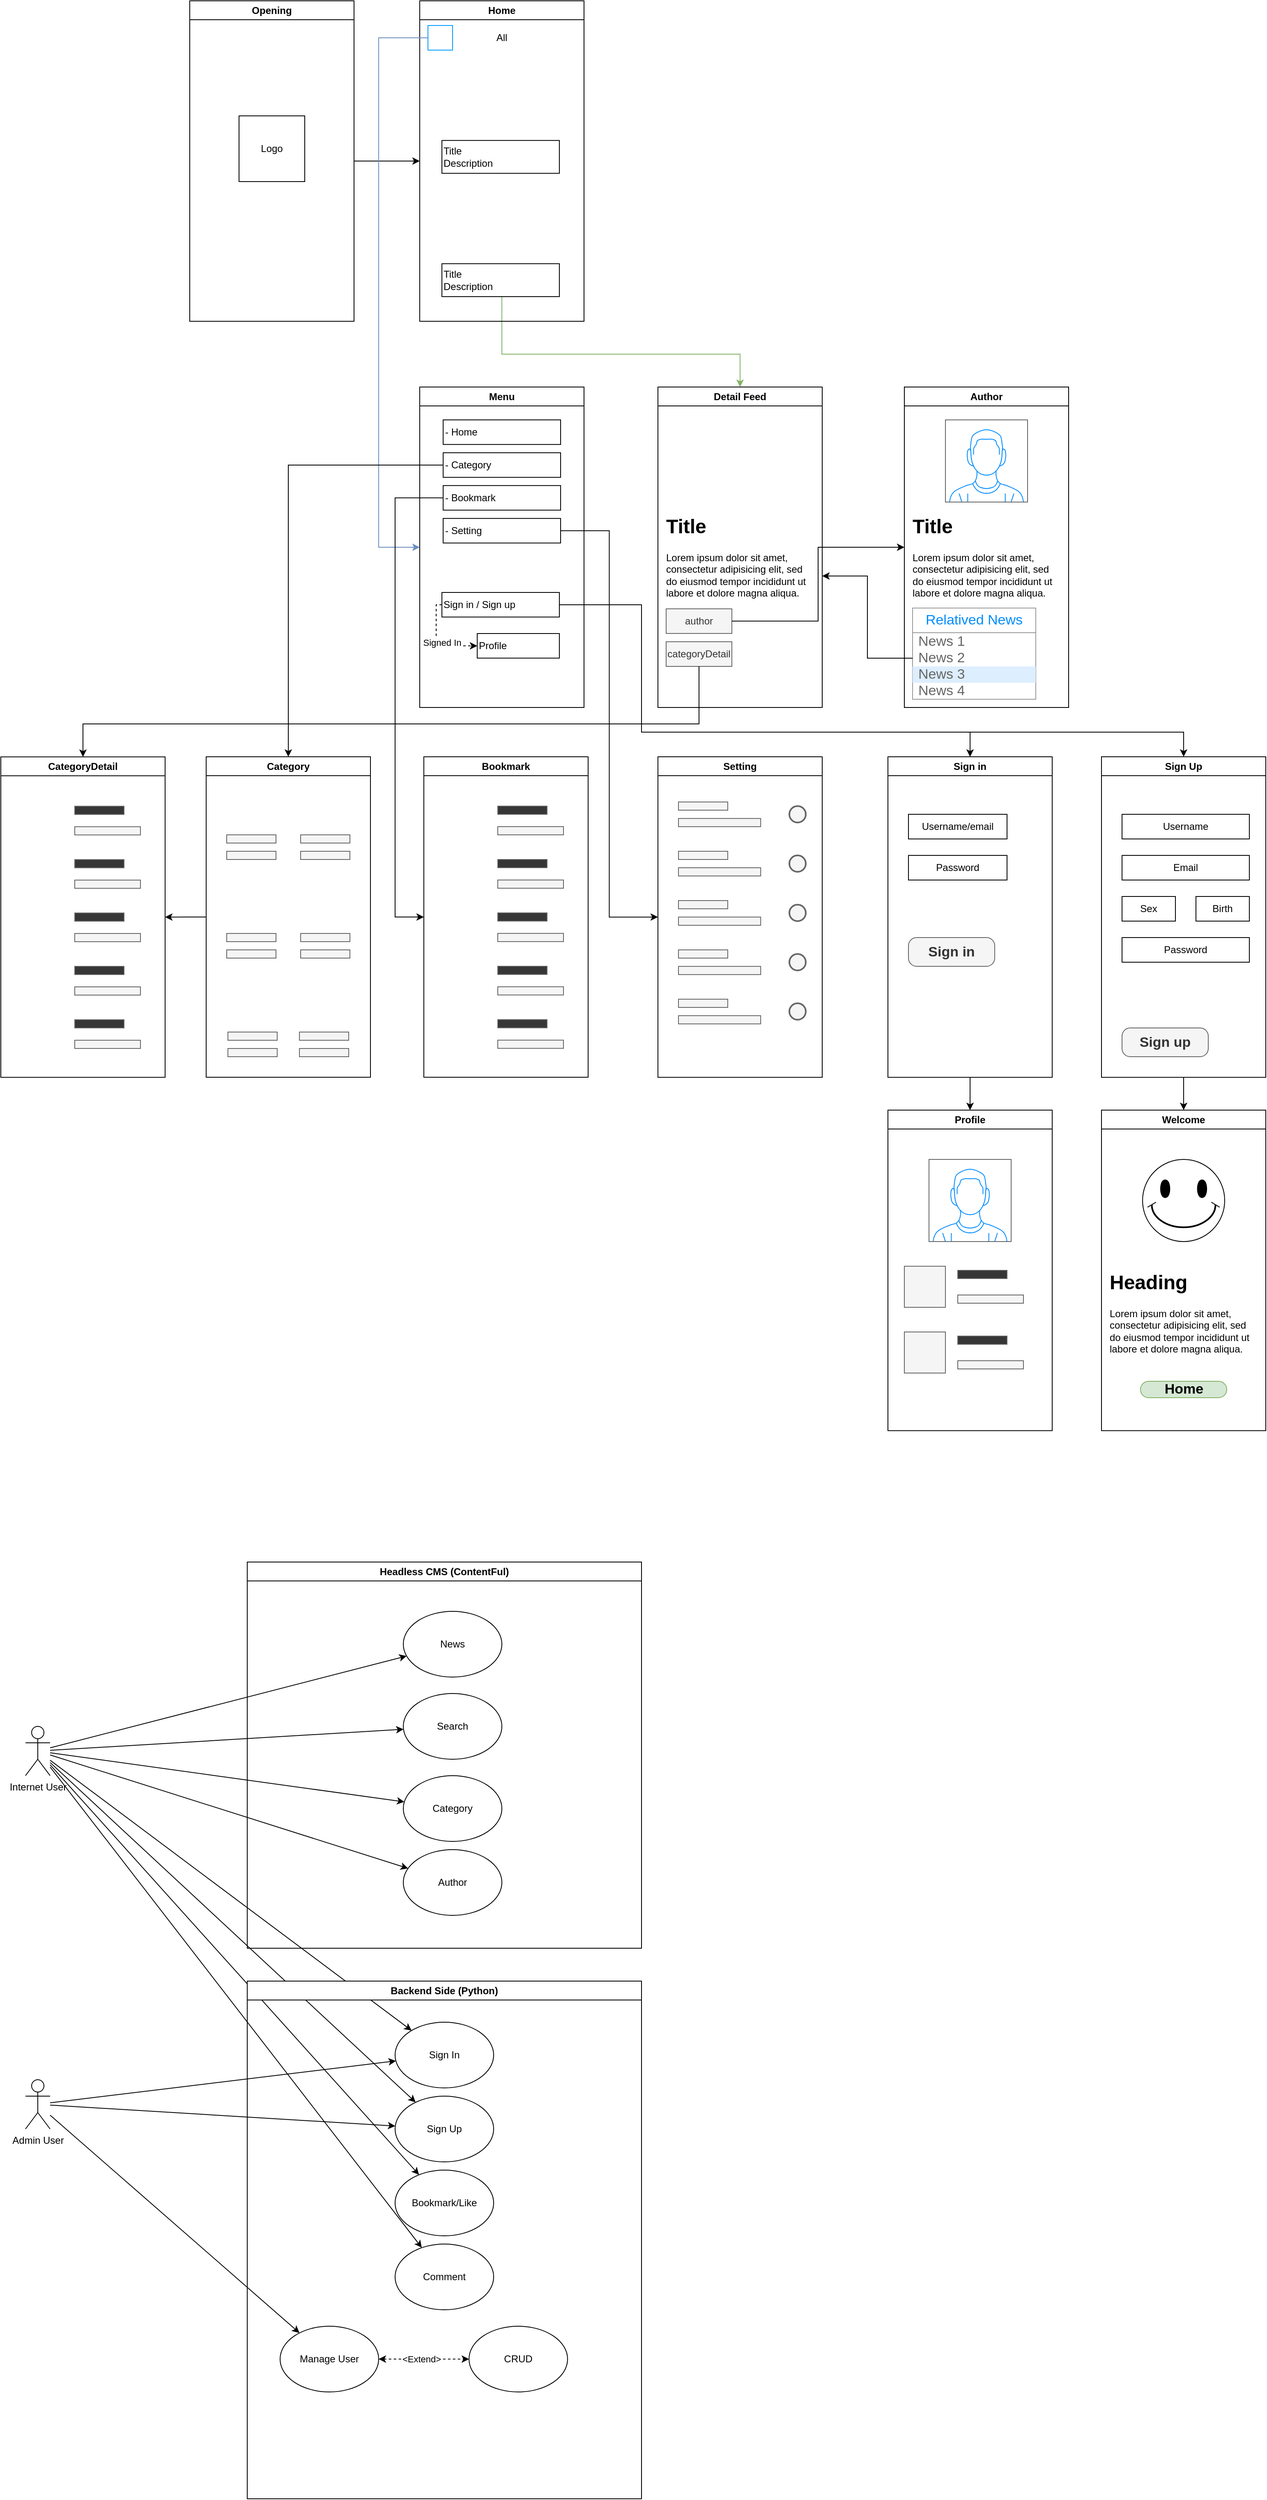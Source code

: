 <mxfile version="22.1.11" type="github">
  <diagram name="Page-1" id="6y7hUANHbX3cIMK4A7YL">
    <mxGraphModel dx="2591" dy="1068" grid="1" gridSize="10" guides="1" tooltips="1" connect="1" arrows="1" fold="1" page="1" pageScale="1" pageWidth="850" pageHeight="1100" math="0" shadow="0">
      <root>
        <mxCell id="0" />
        <mxCell id="1" parent="0" />
        <mxCell id="IQJ7qbvI2amx5msxJl1S-8" style="edgeStyle=orthogonalEdgeStyle;rounded=0;orthogonalLoop=1;jettySize=auto;html=1;entryX=0;entryY=0.5;entryDx=0;entryDy=0;" parent="1" source="IQJ7qbvI2amx5msxJl1S-1" target="IQJ7qbvI2amx5msxJl1S-3" edge="1">
          <mxGeometry relative="1" as="geometry" />
        </mxCell>
        <mxCell id="IQJ7qbvI2amx5msxJl1S-1" value="Opening" style="swimlane;whiteSpace=wrap;html=1;" parent="1" vertex="1">
          <mxGeometry x="40" y="150" width="200" height="390" as="geometry" />
        </mxCell>
        <mxCell id="IQJ7qbvI2amx5msxJl1S-2" value="Logo" style="whiteSpace=wrap;html=1;aspect=fixed;" parent="IQJ7qbvI2amx5msxJl1S-1" vertex="1">
          <mxGeometry x="60" y="140" width="80" height="80" as="geometry" />
        </mxCell>
        <mxCell id="IQJ7qbvI2amx5msxJl1S-24" style="edgeStyle=orthogonalEdgeStyle;rounded=0;orthogonalLoop=1;jettySize=auto;html=1;entryX=0.5;entryY=0;entryDx=0;entryDy=0;exitX=0.5;exitY=1;exitDx=0;exitDy=0;fillColor=#d5e8d4;strokeColor=#82b366;" parent="1" source="IQJ7qbvI2amx5msxJl1S-7" target="IQJ7qbvI2amx5msxJl1S-14" edge="1">
          <mxGeometry relative="1" as="geometry">
            <Array as="points">
              <mxPoint x="420" y="510" />
              <mxPoint x="420" y="580" />
              <mxPoint x="710" y="580" />
            </Array>
          </mxGeometry>
        </mxCell>
        <mxCell id="IQJ7qbvI2amx5msxJl1S-3" value="Home" style="swimlane;whiteSpace=wrap;html=1;" parent="1" vertex="1">
          <mxGeometry x="320" y="150" width="200" height="390" as="geometry" />
        </mxCell>
        <mxCell id="IQJ7qbvI2amx5msxJl1S-4" value="" style="shape=image;verticalLabelPosition=bottom;labelBackgroundColor=default;verticalAlign=top;aspect=fixed;imageAspect=0;image=https://t3.ftcdn.net/jpg/02/48/42/64/360_F_248426448_NVKLywWqArG2ADUxDq6QprtIzsF82dMF.jpg;" parent="IQJ7qbvI2amx5msxJl1S-3" vertex="1">
          <mxGeometry x="27" y="70.0" width="146" height="99.92" as="geometry" />
        </mxCell>
        <mxCell id="IQJ7qbvI2amx5msxJl1S-5" value="Title&lt;br&gt;Description" style="rounded=0;whiteSpace=wrap;html=1;align=left;" parent="IQJ7qbvI2amx5msxJl1S-3" vertex="1">
          <mxGeometry x="27" y="169.92" width="143" height="40" as="geometry" />
        </mxCell>
        <mxCell id="IQJ7qbvI2amx5msxJl1S-6" value="" style="shape=image;verticalLabelPosition=bottom;labelBackgroundColor=default;verticalAlign=top;aspect=fixed;imageAspect=0;image=https://t3.ftcdn.net/jpg/02/48/42/64/360_F_248426448_NVKLywWqArG2ADUxDq6QprtIzsF82dMF.jpg;fillColor=#d5e8d4;strokeColor=#82b366;" parent="IQJ7qbvI2amx5msxJl1S-3" vertex="1">
          <mxGeometry x="27" y="220" width="146" height="99.92" as="geometry" />
        </mxCell>
        <mxCell id="IQJ7qbvI2amx5msxJl1S-7" value="Title&lt;br style=&quot;border-color: var(--border-color);&quot;&gt;&lt;span style=&quot;&quot;&gt;Description&lt;/span&gt;" style="rounded=0;whiteSpace=wrap;html=1;align=left;" parent="IQJ7qbvI2amx5msxJl1S-3" vertex="1">
          <mxGeometry x="27" y="319.92" width="143" height="40.08" as="geometry" />
        </mxCell>
        <mxCell id="IQJ7qbvI2amx5msxJl1S-25" value="" style="shape=image;verticalLabelPosition=bottom;labelBackgroundColor=default;verticalAlign=top;aspect=fixed;imageAspect=0;image=https://static.vecteezy.com/system/resources/previews/021/190/402/non_2x/hamburger-menu-filled-icon-in-transparent-background-basic-app-and-web-ui-bold-line-icon-eps10-free-vector.jpg;imageBorder=#009dff;" parent="IQJ7qbvI2amx5msxJl1S-3" vertex="1">
          <mxGeometry x="10" y="30" width="30" height="30" as="geometry" />
        </mxCell>
        <mxCell id="IQJ7qbvI2amx5msxJl1S-201" value="All" style="text;html=1;strokeColor=none;fillColor=none;align=center;verticalAlign=middle;whiteSpace=wrap;rounded=0;" parent="IQJ7qbvI2amx5msxJl1S-3" vertex="1">
          <mxGeometry x="45" y="30" width="110" height="30" as="geometry" />
        </mxCell>
        <mxCell id="IQJ7qbvI2amx5msxJl1S-9" value="Menu" style="swimlane;whiteSpace=wrap;html=1;" parent="1" vertex="1">
          <mxGeometry x="320" y="620" width="200" height="390" as="geometry" />
        </mxCell>
        <mxCell id="IQJ7qbvI2amx5msxJl1S-13" value="- Category" style="rounded=0;whiteSpace=wrap;html=1;align=left;" parent="IQJ7qbvI2amx5msxJl1S-9" vertex="1">
          <mxGeometry x="28.5" y="80" width="143" height="29.92" as="geometry" />
        </mxCell>
        <mxCell id="IQJ7qbvI2amx5msxJl1S-19" value="- Bookmark" style="rounded=0;whiteSpace=wrap;html=1;align=left;" parent="IQJ7qbvI2amx5msxJl1S-9" vertex="1">
          <mxGeometry x="28.5" y="119.92" width="143" height="29.92" as="geometry" />
        </mxCell>
        <mxCell id="IQJ7qbvI2amx5msxJl1S-20" value="- Setting" style="rounded=0;whiteSpace=wrap;html=1;align=left;" parent="IQJ7qbvI2amx5msxJl1S-9" vertex="1">
          <mxGeometry x="28.5" y="159.92" width="143" height="29.92" as="geometry" />
        </mxCell>
        <mxCell id="IQJ7qbvI2amx5msxJl1S-21" value="- Home" style="rounded=0;whiteSpace=wrap;html=1;align=left;" parent="IQJ7qbvI2amx5msxJl1S-9" vertex="1">
          <mxGeometry x="28.5" y="40.0" width="143" height="29.92" as="geometry" />
        </mxCell>
        <mxCell id="IQJ7qbvI2amx5msxJl1S-168" style="edgeStyle=orthogonalEdgeStyle;rounded=0;orthogonalLoop=1;jettySize=auto;html=1;dashed=1;" parent="IQJ7qbvI2amx5msxJl1S-9" source="IQJ7qbvI2amx5msxJl1S-22" target="IQJ7qbvI2amx5msxJl1S-167" edge="1">
          <mxGeometry relative="1" as="geometry">
            <Array as="points">
              <mxPoint x="20" y="265" />
              <mxPoint x="20" y="315" />
            </Array>
          </mxGeometry>
        </mxCell>
        <mxCell id="IQJ7qbvI2amx5msxJl1S-169" value="Signed In" style="edgeLabel;html=1;align=center;verticalAlign=middle;resizable=0;points=[];" parent="IQJ7qbvI2amx5msxJl1S-168" vertex="1" connectable="0">
          <mxGeometry x="0.196" y="4" relative="1" as="geometry">
            <mxPoint as="offset" />
          </mxGeometry>
        </mxCell>
        <mxCell id="IQJ7qbvI2amx5msxJl1S-22" value="Sign in / Sign up" style="rounded=0;whiteSpace=wrap;html=1;align=left;" parent="IQJ7qbvI2amx5msxJl1S-9" vertex="1">
          <mxGeometry x="27" y="250" width="143" height="29.92" as="geometry" />
        </mxCell>
        <mxCell id="IQJ7qbvI2amx5msxJl1S-167" value="Profile" style="rounded=0;whiteSpace=wrap;html=1;align=left;" parent="IQJ7qbvI2amx5msxJl1S-9" vertex="1">
          <mxGeometry x="70" y="300" width="100" height="29.92" as="geometry" />
        </mxCell>
        <mxCell id="IQJ7qbvI2amx5msxJl1S-14" value="Detail Feed" style="swimlane;whiteSpace=wrap;html=1;" parent="1" vertex="1">
          <mxGeometry x="610" y="620" width="200" height="390" as="geometry" />
        </mxCell>
        <mxCell id="IQJ7qbvI2amx5msxJl1S-15" value="" style="shape=image;verticalLabelPosition=bottom;labelBackgroundColor=default;verticalAlign=top;aspect=fixed;imageAspect=0;image=https://t3.ftcdn.net/jpg/02/48/42/64/360_F_248426448_NVKLywWqArG2ADUxDq6QprtIzsF82dMF.jpg;" parent="IQJ7qbvI2amx5msxJl1S-14" vertex="1">
          <mxGeometry x="27" y="40.08" width="146" height="99.92" as="geometry" />
        </mxCell>
        <mxCell id="IQJ7qbvI2amx5msxJl1S-28" value="&lt;h1&gt;Title&lt;/h1&gt;&lt;p&gt;Lorem ipsum dolor sit amet, consectetur adipisicing elit, sed do eiusmod tempor incididunt ut labore et dolore magna aliqua.&lt;/p&gt;" style="text;html=1;strokeColor=none;fillColor=none;spacing=5;spacingTop=-20;whiteSpace=wrap;overflow=hidden;rounded=0;" parent="IQJ7qbvI2amx5msxJl1S-14" vertex="1">
          <mxGeometry x="5" y="149.92" width="190" height="120" as="geometry" />
        </mxCell>
        <mxCell id="IQJ7qbvI2amx5msxJl1S-199" value="author" style="text;html=1;align=center;verticalAlign=middle;whiteSpace=wrap;rounded=0;fillColor=#f5f5f5;fontColor=#333333;strokeColor=#666666;" parent="IQJ7qbvI2amx5msxJl1S-14" vertex="1">
          <mxGeometry x="10" y="269.92" width="80" height="30" as="geometry" />
        </mxCell>
        <mxCell id="IQJ7qbvI2amx5msxJl1S-200" value="categoryDetail" style="text;html=1;align=center;verticalAlign=middle;whiteSpace=wrap;rounded=0;fillColor=#f5f5f5;fontColor=#333333;strokeColor=#666666;" parent="IQJ7qbvI2amx5msxJl1S-14" vertex="1">
          <mxGeometry x="10" y="310" width="80" height="30" as="geometry" />
        </mxCell>
        <mxCell id="IQJ7qbvI2amx5msxJl1S-27" style="edgeStyle=orthogonalEdgeStyle;rounded=0;orthogonalLoop=1;jettySize=auto;html=1;fillColor=#dae8fc;strokeColor=#6c8ebf;" parent="1" source="IQJ7qbvI2amx5msxJl1S-25" target="IQJ7qbvI2amx5msxJl1S-9" edge="1">
          <mxGeometry relative="1" as="geometry">
            <Array as="points">
              <mxPoint x="270" y="195" />
              <mxPoint x="270" y="815" />
            </Array>
          </mxGeometry>
        </mxCell>
        <mxCell id="IQJ7qbvI2amx5msxJl1S-275" value="" style="edgeStyle=orthogonalEdgeStyle;rounded=0;orthogonalLoop=1;jettySize=auto;html=1;" parent="1" source="IQJ7qbvI2amx5msxJl1S-29" target="IQJ7qbvI2amx5msxJl1S-259" edge="1">
          <mxGeometry relative="1" as="geometry" />
        </mxCell>
        <mxCell id="IQJ7qbvI2amx5msxJl1S-29" value="Category" style="swimlane;whiteSpace=wrap;html=1;" parent="1" vertex="1">
          <mxGeometry x="60" y="1070" width="200" height="390" as="geometry" />
        </mxCell>
        <mxCell id="IQJ7qbvI2amx5msxJl1S-30" value="" style="shape=image;verticalLabelPosition=bottom;labelBackgroundColor=default;verticalAlign=top;aspect=fixed;imageAspect=0;image=https://t3.ftcdn.net/jpg/02/48/42/64/360_F_248426448_NVKLywWqArG2ADUxDq6QprtIzsF82dMF.jpg;" parent="IQJ7qbvI2amx5msxJl1S-29" vertex="1">
          <mxGeometry x="20" y="40.08" width="72.94" height="49.92" as="geometry" />
        </mxCell>
        <mxCell id="IQJ7qbvI2amx5msxJl1S-35" value="" style="shape=image;verticalLabelPosition=bottom;labelBackgroundColor=default;verticalAlign=top;aspect=fixed;imageAspect=0;image=https://t3.ftcdn.net/jpg/02/48/42/64/360_F_248426448_NVKLywWqArG2ADUxDq6QprtIzsF82dMF.jpg;" parent="IQJ7qbvI2amx5msxJl1S-29" vertex="1">
          <mxGeometry x="107.06" y="40.08" width="72.94" height="49.92" as="geometry" />
        </mxCell>
        <mxCell id="IQJ7qbvI2amx5msxJl1S-38" value="" style="shape=image;verticalLabelPosition=bottom;labelBackgroundColor=default;verticalAlign=top;aspect=fixed;imageAspect=0;image=https://t3.ftcdn.net/jpg/02/48/42/64/360_F_248426448_NVKLywWqArG2ADUxDq6QprtIzsF82dMF.jpg;" parent="IQJ7qbvI2amx5msxJl1S-29" vertex="1">
          <mxGeometry x="20" y="160" width="72.94" height="49.92" as="geometry" />
        </mxCell>
        <mxCell id="IQJ7qbvI2amx5msxJl1S-39" value="" style="shape=image;verticalLabelPosition=bottom;labelBackgroundColor=default;verticalAlign=top;aspect=fixed;imageAspect=0;image=https://t3.ftcdn.net/jpg/02/48/42/64/360_F_248426448_NVKLywWqArG2ADUxDq6QprtIzsF82dMF.jpg;" parent="IQJ7qbvI2amx5msxJl1S-29" vertex="1">
          <mxGeometry x="107.06" y="160" width="72.94" height="49.92" as="geometry" />
        </mxCell>
        <mxCell id="IQJ7qbvI2amx5msxJl1S-42" value="" style="shape=image;verticalLabelPosition=bottom;labelBackgroundColor=default;verticalAlign=top;aspect=fixed;imageAspect=0;image=https://t3.ftcdn.net/jpg/02/48/42/64/360_F_248426448_NVKLywWqArG2ADUxDq6QprtIzsF82dMF.jpg;" parent="IQJ7qbvI2amx5msxJl1S-29" vertex="1">
          <mxGeometry x="20" y="280" width="72.94" height="49.92" as="geometry" />
        </mxCell>
        <mxCell id="IQJ7qbvI2amx5msxJl1S-43" value="" style="shape=image;verticalLabelPosition=bottom;labelBackgroundColor=default;verticalAlign=top;aspect=fixed;imageAspect=0;image=https://t3.ftcdn.net/jpg/02/48/42/64/360_F_248426448_NVKLywWqArG2ADUxDq6QprtIzsF82dMF.jpg;" parent="IQJ7qbvI2amx5msxJl1S-29" vertex="1">
          <mxGeometry x="107.06" y="280" width="72.94" height="49.92" as="geometry" />
        </mxCell>
        <mxCell id="IQJ7qbvI2amx5msxJl1S-60" value="" style="html=1;points=[[0,0,0,0,5],[0,1,0,0,-5],[1,0,0,0,5],[1,1,0,0,-5]];perimeter=orthogonalPerimeter;outlineConnect=0;targetShapes=umlLifeline;portConstraint=eastwest;newEdgeStyle={&quot;curved&quot;:0,&quot;rounded&quot;:0};rotation=90;fillColor=#f5f5f5;fontColor=#333333;strokeColor=#666666;" parent="IQJ7qbvI2amx5msxJl1S-29" vertex="1">
          <mxGeometry x="50" y="90" width="10" height="60" as="geometry" />
        </mxCell>
        <mxCell id="IQJ7qbvI2amx5msxJl1S-59" value="" style="html=1;points=[[0,0,0,0,5],[0,1,0,0,-5],[1,0,0,0,5],[1,1,0,0,-5]];perimeter=orthogonalPerimeter;outlineConnect=0;targetShapes=umlLifeline;portConstraint=eastwest;newEdgeStyle={&quot;curved&quot;:0,&quot;rounded&quot;:0};rotation=90;fillColor=#f5f5f5;fontColor=#333333;strokeColor=#666666;" parent="IQJ7qbvI2amx5msxJl1S-29" vertex="1">
          <mxGeometry x="50" y="70" width="10" height="60" as="geometry" />
        </mxCell>
        <mxCell id="IQJ7qbvI2amx5msxJl1S-61" value="" style="html=1;points=[[0,0,0,0,5],[0,1,0,0,-5],[1,0,0,0,5],[1,1,0,0,-5]];perimeter=orthogonalPerimeter;outlineConnect=0;targetShapes=umlLifeline;portConstraint=eastwest;newEdgeStyle={&quot;curved&quot;:0,&quot;rounded&quot;:0};rotation=90;fillColor=#f5f5f5;fontColor=#333333;strokeColor=#666666;" parent="IQJ7qbvI2amx5msxJl1S-29" vertex="1">
          <mxGeometry x="140" y="90" width="10" height="60" as="geometry" />
        </mxCell>
        <mxCell id="IQJ7qbvI2amx5msxJl1S-62" value="" style="html=1;points=[[0,0,0,0,5],[0,1,0,0,-5],[1,0,0,0,5],[1,1,0,0,-5]];perimeter=orthogonalPerimeter;outlineConnect=0;targetShapes=umlLifeline;portConstraint=eastwest;newEdgeStyle={&quot;curved&quot;:0,&quot;rounded&quot;:0};rotation=90;fillColor=#f5f5f5;fontColor=#333333;strokeColor=#666666;" parent="IQJ7qbvI2amx5msxJl1S-29" vertex="1">
          <mxGeometry x="140" y="70" width="10" height="60" as="geometry" />
        </mxCell>
        <mxCell id="IQJ7qbvI2amx5msxJl1S-63" value="" style="html=1;points=[[0,0,0,0,5],[0,1,0,0,-5],[1,0,0,0,5],[1,1,0,0,-5]];perimeter=orthogonalPerimeter;outlineConnect=0;targetShapes=umlLifeline;portConstraint=eastwest;newEdgeStyle={&quot;curved&quot;:0,&quot;rounded&quot;:0};rotation=90;fillColor=#f5f5f5;fontColor=#333333;strokeColor=#666666;" parent="IQJ7qbvI2amx5msxJl1S-29" vertex="1">
          <mxGeometry x="50" y="210" width="10" height="60" as="geometry" />
        </mxCell>
        <mxCell id="IQJ7qbvI2amx5msxJl1S-64" value="" style="html=1;points=[[0,0,0,0,5],[0,1,0,0,-5],[1,0,0,0,5],[1,1,0,0,-5]];perimeter=orthogonalPerimeter;outlineConnect=0;targetShapes=umlLifeline;portConstraint=eastwest;newEdgeStyle={&quot;curved&quot;:0,&quot;rounded&quot;:0};rotation=90;fillColor=#f5f5f5;fontColor=#333333;strokeColor=#666666;" parent="IQJ7qbvI2amx5msxJl1S-29" vertex="1">
          <mxGeometry x="50" y="190" width="10" height="60" as="geometry" />
        </mxCell>
        <mxCell id="IQJ7qbvI2amx5msxJl1S-65" value="" style="html=1;points=[[0,0,0,0,5],[0,1,0,0,-5],[1,0,0,0,5],[1,1,0,0,-5]];perimeter=orthogonalPerimeter;outlineConnect=0;targetShapes=umlLifeline;portConstraint=eastwest;newEdgeStyle={&quot;curved&quot;:0,&quot;rounded&quot;:0};rotation=90;fillColor=#f5f5f5;fontColor=#333333;strokeColor=#666666;" parent="IQJ7qbvI2amx5msxJl1S-29" vertex="1">
          <mxGeometry x="140" y="210" width="10" height="60" as="geometry" />
        </mxCell>
        <mxCell id="IQJ7qbvI2amx5msxJl1S-66" value="" style="html=1;points=[[0,0,0,0,5],[0,1,0,0,-5],[1,0,0,0,5],[1,1,0,0,-5]];perimeter=orthogonalPerimeter;outlineConnect=0;targetShapes=umlLifeline;portConstraint=eastwest;newEdgeStyle={&quot;curved&quot;:0,&quot;rounded&quot;:0};rotation=90;fillColor=#f5f5f5;fontColor=#333333;strokeColor=#666666;" parent="IQJ7qbvI2amx5msxJl1S-29" vertex="1">
          <mxGeometry x="140" y="190" width="10" height="60" as="geometry" />
        </mxCell>
        <mxCell id="IQJ7qbvI2amx5msxJl1S-67" value="" style="html=1;points=[[0,0,0,0,5],[0,1,0,0,-5],[1,0,0,0,5],[1,1,0,0,-5]];perimeter=orthogonalPerimeter;outlineConnect=0;targetShapes=umlLifeline;portConstraint=eastwest;newEdgeStyle={&quot;curved&quot;:0,&quot;rounded&quot;:0};rotation=90;fillColor=#f5f5f5;fontColor=#333333;strokeColor=#666666;" parent="IQJ7qbvI2amx5msxJl1S-29" vertex="1">
          <mxGeometry x="51.47" y="330" width="10" height="60" as="geometry" />
        </mxCell>
        <mxCell id="IQJ7qbvI2amx5msxJl1S-68" value="" style="html=1;points=[[0,0,0,0,5],[0,1,0,0,-5],[1,0,0,0,5],[1,1,0,0,-5]];perimeter=orthogonalPerimeter;outlineConnect=0;targetShapes=umlLifeline;portConstraint=eastwest;newEdgeStyle={&quot;curved&quot;:0,&quot;rounded&quot;:0};rotation=90;fillColor=#f5f5f5;fontColor=#333333;strokeColor=#666666;" parent="IQJ7qbvI2amx5msxJl1S-29" vertex="1">
          <mxGeometry x="51.47" y="310" width="10" height="60" as="geometry" />
        </mxCell>
        <mxCell id="IQJ7qbvI2amx5msxJl1S-69" value="" style="html=1;points=[[0,0,0,0,5],[0,1,0,0,-5],[1,0,0,0,5],[1,1,0,0,-5]];perimeter=orthogonalPerimeter;outlineConnect=0;targetShapes=umlLifeline;portConstraint=eastwest;newEdgeStyle={&quot;curved&quot;:0,&quot;rounded&quot;:0};rotation=90;fillColor=#f5f5f5;fontColor=#333333;strokeColor=#666666;" parent="IQJ7qbvI2amx5msxJl1S-29" vertex="1">
          <mxGeometry x="138.53" y="330" width="10" height="60" as="geometry" />
        </mxCell>
        <mxCell id="IQJ7qbvI2amx5msxJl1S-70" value="" style="html=1;points=[[0,0,0,0,5],[0,1,0,0,-5],[1,0,0,0,5],[1,1,0,0,-5]];perimeter=orthogonalPerimeter;outlineConnect=0;targetShapes=umlLifeline;portConstraint=eastwest;newEdgeStyle={&quot;curved&quot;:0,&quot;rounded&quot;:0};rotation=90;fillColor=#f5f5f5;fontColor=#333333;strokeColor=#666666;" parent="IQJ7qbvI2amx5msxJl1S-29" vertex="1">
          <mxGeometry x="138.53" y="310" width="10" height="60" as="geometry" />
        </mxCell>
        <mxCell id="IQJ7qbvI2amx5msxJl1S-71" value="Bookmark" style="swimlane;whiteSpace=wrap;html=1;" parent="1" vertex="1">
          <mxGeometry x="325" y="1070" width="200" height="390" as="geometry" />
        </mxCell>
        <mxCell id="IQJ7qbvI2amx5msxJl1S-90" value="" style="shape=image;verticalLabelPosition=bottom;labelBackgroundColor=default;verticalAlign=top;aspect=fixed;imageAspect=0;image=https://t3.ftcdn.net/jpg/02/48/42/64/360_F_248426448_NVKLywWqArG2ADUxDq6QprtIzsF82dMF.jpg;" parent="IQJ7qbvI2amx5msxJl1S-71" vertex="1">
          <mxGeometry x="15" y="50.08" width="72.94" height="49.92" as="geometry" />
        </mxCell>
        <mxCell id="IQJ7qbvI2amx5msxJl1S-91" value="" style="html=1;points=[[0,0,0,0,5],[0,1,0,0,-5],[1,0,0,0,5],[1,1,0,0,-5]];perimeter=orthogonalPerimeter;outlineConnect=0;targetShapes=umlLifeline;portConstraint=eastwest;newEdgeStyle={&quot;curved&quot;:0,&quot;rounded&quot;:0};rotation=90;fillColor=#363636;fontColor=#333333;strokeColor=#666666;" parent="IQJ7qbvI2amx5msxJl1S-71" vertex="1">
          <mxGeometry x="115" y="35.04" width="10" height="60" as="geometry" />
        </mxCell>
        <mxCell id="IQJ7qbvI2amx5msxJl1S-92" value="" style="html=1;points=[[0,0,0,0,5],[0,1,0,0,-5],[1,0,0,0,5],[1,1,0,0,-5]];perimeter=orthogonalPerimeter;outlineConnect=0;targetShapes=umlLifeline;portConstraint=eastwest;newEdgeStyle={&quot;curved&quot;:0,&quot;rounded&quot;:0};rotation=90;fillColor=#f5f5f5;fontColor=#333333;strokeColor=#666666;" parent="IQJ7qbvI2amx5msxJl1S-71" vertex="1">
          <mxGeometry x="125" y="50" width="10" height="80" as="geometry" />
        </mxCell>
        <mxCell id="IQJ7qbvI2amx5msxJl1S-93" value="" style="shape=image;verticalLabelPosition=bottom;labelBackgroundColor=default;verticalAlign=top;aspect=fixed;imageAspect=0;image=https://t3.ftcdn.net/jpg/02/48/42/64/360_F_248426448_NVKLywWqArG2ADUxDq6QprtIzsF82dMF.jpg;" parent="IQJ7qbvI2amx5msxJl1S-71" vertex="1">
          <mxGeometry x="15" y="115.04" width="72.94" height="49.92" as="geometry" />
        </mxCell>
        <mxCell id="IQJ7qbvI2amx5msxJl1S-94" value="" style="html=1;points=[[0,0,0,0,5],[0,1,0,0,-5],[1,0,0,0,5],[1,1,0,0,-5]];perimeter=orthogonalPerimeter;outlineConnect=0;targetShapes=umlLifeline;portConstraint=eastwest;newEdgeStyle={&quot;curved&quot;:0,&quot;rounded&quot;:0};rotation=90;fillColor=#363636;fontColor=#333333;strokeColor=#666666;" parent="IQJ7qbvI2amx5msxJl1S-71" vertex="1">
          <mxGeometry x="115" y="100" width="10" height="60" as="geometry" />
        </mxCell>
        <mxCell id="IQJ7qbvI2amx5msxJl1S-95" value="" style="html=1;points=[[0,0,0,0,5],[0,1,0,0,-5],[1,0,0,0,5],[1,1,0,0,-5]];perimeter=orthogonalPerimeter;outlineConnect=0;targetShapes=umlLifeline;portConstraint=eastwest;newEdgeStyle={&quot;curved&quot;:0,&quot;rounded&quot;:0};rotation=90;fillColor=#f5f5f5;fontColor=#333333;strokeColor=#666666;" parent="IQJ7qbvI2amx5msxJl1S-71" vertex="1">
          <mxGeometry x="125" y="114.96" width="10" height="80" as="geometry" />
        </mxCell>
        <mxCell id="IQJ7qbvI2amx5msxJl1S-96" value="" style="shape=image;verticalLabelPosition=bottom;labelBackgroundColor=default;verticalAlign=top;aspect=fixed;imageAspect=0;image=https://t3.ftcdn.net/jpg/02/48/42/64/360_F_248426448_NVKLywWqArG2ADUxDq6QprtIzsF82dMF.jpg;" parent="IQJ7qbvI2amx5msxJl1S-71" vertex="1">
          <mxGeometry x="15" y="180" width="72.94" height="49.92" as="geometry" />
        </mxCell>
        <mxCell id="IQJ7qbvI2amx5msxJl1S-97" value="" style="html=1;points=[[0,0,0,0,5],[0,1,0,0,-5],[1,0,0,0,5],[1,1,0,0,-5]];perimeter=orthogonalPerimeter;outlineConnect=0;targetShapes=umlLifeline;portConstraint=eastwest;newEdgeStyle={&quot;curved&quot;:0,&quot;rounded&quot;:0};rotation=90;fillColor=#363636;fontColor=#333333;strokeColor=#666666;" parent="IQJ7qbvI2amx5msxJl1S-71" vertex="1">
          <mxGeometry x="115" y="164.96" width="10" height="60" as="geometry" />
        </mxCell>
        <mxCell id="IQJ7qbvI2amx5msxJl1S-98" value="" style="html=1;points=[[0,0,0,0,5],[0,1,0,0,-5],[1,0,0,0,5],[1,1,0,0,-5]];perimeter=orthogonalPerimeter;outlineConnect=0;targetShapes=umlLifeline;portConstraint=eastwest;newEdgeStyle={&quot;curved&quot;:0,&quot;rounded&quot;:0};rotation=90;fillColor=#f5f5f5;fontColor=#333333;strokeColor=#666666;" parent="IQJ7qbvI2amx5msxJl1S-71" vertex="1">
          <mxGeometry x="125" y="179.92" width="10" height="80" as="geometry" />
        </mxCell>
        <mxCell id="IQJ7qbvI2amx5msxJl1S-99" value="" style="shape=image;verticalLabelPosition=bottom;labelBackgroundColor=default;verticalAlign=top;aspect=fixed;imageAspect=0;image=https://t3.ftcdn.net/jpg/02/48/42/64/360_F_248426448_NVKLywWqArG2ADUxDq6QprtIzsF82dMF.jpg;" parent="IQJ7qbvI2amx5msxJl1S-71" vertex="1">
          <mxGeometry x="15" y="244.96" width="72.94" height="49.92" as="geometry" />
        </mxCell>
        <mxCell id="IQJ7qbvI2amx5msxJl1S-100" value="" style="html=1;points=[[0,0,0,0,5],[0,1,0,0,-5],[1,0,0,0,5],[1,1,0,0,-5]];perimeter=orthogonalPerimeter;outlineConnect=0;targetShapes=umlLifeline;portConstraint=eastwest;newEdgeStyle={&quot;curved&quot;:0,&quot;rounded&quot;:0};rotation=90;fillColor=#363636;fontColor=#333333;strokeColor=#666666;" parent="IQJ7qbvI2amx5msxJl1S-71" vertex="1">
          <mxGeometry x="115" y="229.92" width="10" height="60" as="geometry" />
        </mxCell>
        <mxCell id="IQJ7qbvI2amx5msxJl1S-101" value="" style="html=1;points=[[0,0,0,0,5],[0,1,0,0,-5],[1,0,0,0,5],[1,1,0,0,-5]];perimeter=orthogonalPerimeter;outlineConnect=0;targetShapes=umlLifeline;portConstraint=eastwest;newEdgeStyle={&quot;curved&quot;:0,&quot;rounded&quot;:0};rotation=90;fillColor=#f5f5f5;fontColor=#333333;strokeColor=#666666;" parent="IQJ7qbvI2amx5msxJl1S-71" vertex="1">
          <mxGeometry x="125" y="244.88" width="10" height="80" as="geometry" />
        </mxCell>
        <mxCell id="IQJ7qbvI2amx5msxJl1S-102" value="" style="shape=image;verticalLabelPosition=bottom;labelBackgroundColor=default;verticalAlign=top;aspect=fixed;imageAspect=0;image=https://t3.ftcdn.net/jpg/02/48/42/64/360_F_248426448_NVKLywWqArG2ADUxDq6QprtIzsF82dMF.jpg;" parent="IQJ7qbvI2amx5msxJl1S-71" vertex="1">
          <mxGeometry x="15" y="309.92" width="72.94" height="49.92" as="geometry" />
        </mxCell>
        <mxCell id="IQJ7qbvI2amx5msxJl1S-103" value="" style="html=1;points=[[0,0,0,0,5],[0,1,0,0,-5],[1,0,0,0,5],[1,1,0,0,-5]];perimeter=orthogonalPerimeter;outlineConnect=0;targetShapes=umlLifeline;portConstraint=eastwest;newEdgeStyle={&quot;curved&quot;:0,&quot;rounded&quot;:0};rotation=90;fillColor=#363636;fontColor=#333333;strokeColor=#666666;" parent="IQJ7qbvI2amx5msxJl1S-71" vertex="1">
          <mxGeometry x="115" y="294.88" width="10" height="60" as="geometry" />
        </mxCell>
        <mxCell id="IQJ7qbvI2amx5msxJl1S-104" value="" style="html=1;points=[[0,0,0,0,5],[0,1,0,0,-5],[1,0,0,0,5],[1,1,0,0,-5]];perimeter=orthogonalPerimeter;outlineConnect=0;targetShapes=umlLifeline;portConstraint=eastwest;newEdgeStyle={&quot;curved&quot;:0,&quot;rounded&quot;:0};rotation=90;fillColor=#f5f5f5;fontColor=#333333;strokeColor=#666666;" parent="IQJ7qbvI2amx5msxJl1S-71" vertex="1">
          <mxGeometry x="125" y="309.84" width="10" height="80" as="geometry" />
        </mxCell>
        <mxCell id="IQJ7qbvI2amx5msxJl1S-105" style="edgeStyle=orthogonalEdgeStyle;rounded=0;orthogonalLoop=1;jettySize=auto;html=1;" parent="1" source="IQJ7qbvI2amx5msxJl1S-19" target="IQJ7qbvI2amx5msxJl1S-71" edge="1">
          <mxGeometry relative="1" as="geometry">
            <Array as="points">
              <mxPoint x="290" y="755" />
              <mxPoint x="290" y="1265" />
            </Array>
          </mxGeometry>
        </mxCell>
        <mxCell id="IQJ7qbvI2amx5msxJl1S-106" value="Setting" style="swimlane;whiteSpace=wrap;html=1;" parent="1" vertex="1">
          <mxGeometry x="610" y="1070" width="200" height="390.12" as="geometry" />
        </mxCell>
        <mxCell id="IQJ7qbvI2amx5msxJl1S-123" value="" style="html=1;points=[[0,0,0,0,5],[0,1,0,0,-5],[1,0,0,0,5],[1,1,0,0,-5]];perimeter=orthogonalPerimeter;outlineConnect=0;targetShapes=umlLifeline;portConstraint=eastwest;newEdgeStyle={&quot;curved&quot;:0,&quot;rounded&quot;:0};rotation=90;fillColor=#f5f5f5;fontColor=#333333;strokeColor=#666666;" parent="IQJ7qbvI2amx5msxJl1S-106" vertex="1">
          <mxGeometry x="50" y="30" width="10" height="60" as="geometry" />
        </mxCell>
        <mxCell id="IQJ7qbvI2amx5msxJl1S-124" value="" style="html=1;points=[[0,0,0,0,5],[0,1,0,0,-5],[1,0,0,0,5],[1,1,0,0,-5]];perimeter=orthogonalPerimeter;outlineConnect=0;targetShapes=umlLifeline;portConstraint=eastwest;newEdgeStyle={&quot;curved&quot;:0,&quot;rounded&quot;:0};rotation=90;fillColor=#f5f5f5;fontColor=#333333;strokeColor=#666666;" parent="IQJ7qbvI2amx5msxJl1S-106" vertex="1">
          <mxGeometry x="70.04" y="30.04" width="10" height="100.08" as="geometry" />
        </mxCell>
        <mxCell id="IQJ7qbvI2amx5msxJl1S-125" value="" style="strokeWidth=2;html=1;shape=mxgraph.flowchart.start_2;whiteSpace=wrap;fillColor=#f5f5f5;fontColor=#333333;strokeColor=#666666;" parent="IQJ7qbvI2amx5msxJl1S-106" vertex="1">
          <mxGeometry x="160" y="60" width="20" height="20" as="geometry" />
        </mxCell>
        <mxCell id="IQJ7qbvI2amx5msxJl1S-126" value="" style="html=1;points=[[0,0,0,0,5],[0,1,0,0,-5],[1,0,0,0,5],[1,1,0,0,-5]];perimeter=orthogonalPerimeter;outlineConnect=0;targetShapes=umlLifeline;portConstraint=eastwest;newEdgeStyle={&quot;curved&quot;:0,&quot;rounded&quot;:0};rotation=90;fillColor=#f5f5f5;fontColor=#333333;strokeColor=#666666;" parent="IQJ7qbvI2amx5msxJl1S-106" vertex="1">
          <mxGeometry x="50" y="90" width="10" height="60" as="geometry" />
        </mxCell>
        <mxCell id="IQJ7qbvI2amx5msxJl1S-128" value="" style="strokeWidth=2;html=1;shape=mxgraph.flowchart.start_2;whiteSpace=wrap;fillColor=#f5f5f5;fontColor=#333333;strokeColor=#666666;" parent="IQJ7qbvI2amx5msxJl1S-106" vertex="1">
          <mxGeometry x="160" y="120" width="20" height="20" as="geometry" />
        </mxCell>
        <mxCell id="IQJ7qbvI2amx5msxJl1S-129" value="" style="html=1;points=[[0,0,0,0,5],[0,1,0,0,-5],[1,0,0,0,5],[1,1,0,0,-5]];perimeter=orthogonalPerimeter;outlineConnect=0;targetShapes=umlLifeline;portConstraint=eastwest;newEdgeStyle={&quot;curved&quot;:0,&quot;rounded&quot;:0};rotation=90;fillColor=#f5f5f5;fontColor=#333333;strokeColor=#666666;" parent="IQJ7qbvI2amx5msxJl1S-106" vertex="1">
          <mxGeometry x="50" y="150" width="10" height="60" as="geometry" />
        </mxCell>
        <mxCell id="IQJ7qbvI2amx5msxJl1S-130" value="" style="html=1;points=[[0,0,0,0,5],[0,1,0,0,-5],[1,0,0,0,5],[1,1,0,0,-5]];perimeter=orthogonalPerimeter;outlineConnect=0;targetShapes=umlLifeline;portConstraint=eastwest;newEdgeStyle={&quot;curved&quot;:0,&quot;rounded&quot;:0};rotation=90;fillColor=#f5f5f5;fontColor=#333333;strokeColor=#666666;" parent="IQJ7qbvI2amx5msxJl1S-106" vertex="1">
          <mxGeometry x="70.04" y="150.04" width="10" height="100.08" as="geometry" />
        </mxCell>
        <mxCell id="IQJ7qbvI2amx5msxJl1S-131" value="" style="strokeWidth=2;html=1;shape=mxgraph.flowchart.start_2;whiteSpace=wrap;fillColor=#f5f5f5;fontColor=#333333;strokeColor=#666666;" parent="IQJ7qbvI2amx5msxJl1S-106" vertex="1">
          <mxGeometry x="160" y="180" width="20" height="20" as="geometry" />
        </mxCell>
        <mxCell id="IQJ7qbvI2amx5msxJl1S-132" value="" style="html=1;points=[[0,0,0,0,5],[0,1,0,0,-5],[1,0,0,0,5],[1,1,0,0,-5]];perimeter=orthogonalPerimeter;outlineConnect=0;targetShapes=umlLifeline;portConstraint=eastwest;newEdgeStyle={&quot;curved&quot;:0,&quot;rounded&quot;:0};rotation=90;fillColor=#f5f5f5;fontColor=#333333;strokeColor=#666666;" parent="IQJ7qbvI2amx5msxJl1S-106" vertex="1">
          <mxGeometry x="50" y="210" width="10" height="60" as="geometry" />
        </mxCell>
        <mxCell id="IQJ7qbvI2amx5msxJl1S-133" value="" style="html=1;points=[[0,0,0,0,5],[0,1,0,0,-5],[1,0,0,0,5],[1,1,0,0,-5]];perimeter=orthogonalPerimeter;outlineConnect=0;targetShapes=umlLifeline;portConstraint=eastwest;newEdgeStyle={&quot;curved&quot;:0,&quot;rounded&quot;:0};rotation=90;fillColor=#f5f5f5;fontColor=#333333;strokeColor=#666666;" parent="IQJ7qbvI2amx5msxJl1S-106" vertex="1">
          <mxGeometry x="70.04" y="210.04" width="10" height="100.08" as="geometry" />
        </mxCell>
        <mxCell id="IQJ7qbvI2amx5msxJl1S-134" value="" style="strokeWidth=2;html=1;shape=mxgraph.flowchart.start_2;whiteSpace=wrap;fillColor=#f5f5f5;fontColor=#333333;strokeColor=#666666;" parent="IQJ7qbvI2amx5msxJl1S-106" vertex="1">
          <mxGeometry x="160" y="240" width="20" height="20" as="geometry" />
        </mxCell>
        <mxCell id="IQJ7qbvI2amx5msxJl1S-135" value="" style="html=1;points=[[0,0,0,0,5],[0,1,0,0,-5],[1,0,0,0,5],[1,1,0,0,-5]];perimeter=orthogonalPerimeter;outlineConnect=0;targetShapes=umlLifeline;portConstraint=eastwest;newEdgeStyle={&quot;curved&quot;:0,&quot;rounded&quot;:0};rotation=90;fillColor=#f5f5f5;fontColor=#333333;strokeColor=#666666;" parent="IQJ7qbvI2amx5msxJl1S-106" vertex="1">
          <mxGeometry x="50" y="270" width="10" height="60" as="geometry" />
        </mxCell>
        <mxCell id="IQJ7qbvI2amx5msxJl1S-136" value="" style="html=1;points=[[0,0,0,0,5],[0,1,0,0,-5],[1,0,0,0,5],[1,1,0,0,-5]];perimeter=orthogonalPerimeter;outlineConnect=0;targetShapes=umlLifeline;portConstraint=eastwest;newEdgeStyle={&quot;curved&quot;:0,&quot;rounded&quot;:0};rotation=90;fillColor=#f5f5f5;fontColor=#333333;strokeColor=#666666;" parent="IQJ7qbvI2amx5msxJl1S-106" vertex="1">
          <mxGeometry x="70.04" y="270.04" width="10" height="100.08" as="geometry" />
        </mxCell>
        <mxCell id="IQJ7qbvI2amx5msxJl1S-137" value="" style="strokeWidth=2;html=1;shape=mxgraph.flowchart.start_2;whiteSpace=wrap;fillColor=#f5f5f5;fontColor=#333333;strokeColor=#666666;" parent="IQJ7qbvI2amx5msxJl1S-106" vertex="1">
          <mxGeometry x="160" y="300" width="20" height="20" as="geometry" />
        </mxCell>
        <mxCell id="IQJ7qbvI2amx5msxJl1S-138" value="" style="html=1;points=[[0,0,0,0,5],[0,1,0,0,-5],[1,0,0,0,5],[1,1,0,0,-5]];perimeter=orthogonalPerimeter;outlineConnect=0;targetShapes=umlLifeline;portConstraint=eastwest;newEdgeStyle={&quot;curved&quot;:0,&quot;rounded&quot;:0};rotation=90;fillColor=#f5f5f5;fontColor=#333333;strokeColor=#666666;" parent="IQJ7qbvI2amx5msxJl1S-106" vertex="1">
          <mxGeometry x="70.04" y="90" width="10" height="100.08" as="geometry" />
        </mxCell>
        <mxCell id="IQJ7qbvI2amx5msxJl1S-122" style="edgeStyle=orthogonalEdgeStyle;rounded=0;orthogonalLoop=1;jettySize=auto;html=1;entryX=0;entryY=0.5;entryDx=0;entryDy=0;" parent="1" source="IQJ7qbvI2amx5msxJl1S-20" target="IQJ7qbvI2amx5msxJl1S-106" edge="1">
          <mxGeometry relative="1" as="geometry" />
        </mxCell>
        <mxCell id="IQJ7qbvI2amx5msxJl1S-186" value="" style="edgeStyle=orthogonalEdgeStyle;rounded=0;orthogonalLoop=1;jettySize=auto;html=1;" parent="1" source="IQJ7qbvI2amx5msxJl1S-139" target="IQJ7qbvI2amx5msxJl1S-181" edge="1">
          <mxGeometry relative="1" as="geometry" />
        </mxCell>
        <mxCell id="IQJ7qbvI2amx5msxJl1S-139" value="Sign in" style="swimlane;whiteSpace=wrap;html=1;" parent="1" vertex="1">
          <mxGeometry x="890" y="1070" width="200" height="390.12" as="geometry" />
        </mxCell>
        <mxCell id="IQJ7qbvI2amx5msxJl1S-155" value="Sign in" style="strokeWidth=1;shadow=0;dashed=0;align=center;html=1;shape=mxgraph.mockup.buttons.button;strokeColor=#666666;fontColor=#333333;mainText=;buttonStyle=round;fontSize=17;fontStyle=1;fillColor=#f5f5f5;whiteSpace=wrap;" parent="IQJ7qbvI2amx5msxJl1S-139" vertex="1">
          <mxGeometry x="25" y="220" width="105" height="35" as="geometry" />
        </mxCell>
        <mxCell id="IQJ7qbvI2amx5msxJl1S-156" value="Username/email" style="rounded=0;whiteSpace=wrap;html=1;" parent="IQJ7qbvI2amx5msxJl1S-139" vertex="1">
          <mxGeometry x="25" y="70" width="120" height="30" as="geometry" />
        </mxCell>
        <mxCell id="IQJ7qbvI2amx5msxJl1S-157" value="Password" style="rounded=0;whiteSpace=wrap;html=1;" parent="IQJ7qbvI2amx5msxJl1S-139" vertex="1">
          <mxGeometry x="25" y="120" width="120" height="30" as="geometry" />
        </mxCell>
        <mxCell id="IQJ7qbvI2amx5msxJl1S-158" value="" style="shape=image;verticalLabelPosition=bottom;labelBackgroundColor=default;verticalAlign=top;aspect=fixed;imageAspect=0;image=https://www.google.com/recaptcha/about/images/reCAPTCHA-logo@2x.png;" parent="IQJ7qbvI2amx5msxJl1S-139" vertex="1">
          <mxGeometry x="25" y="170" width="23" height="26.16" as="geometry" />
        </mxCell>
        <mxCell id="IQJ7qbvI2amx5msxJl1S-180" value="" style="edgeStyle=orthogonalEdgeStyle;rounded=0;orthogonalLoop=1;jettySize=auto;html=1;" parent="1" source="IQJ7qbvI2amx5msxJl1S-159" target="IQJ7qbvI2amx5msxJl1S-170" edge="1">
          <mxGeometry relative="1" as="geometry" />
        </mxCell>
        <mxCell id="IQJ7qbvI2amx5msxJl1S-159" value="Sign Up" style="swimlane;whiteSpace=wrap;html=1;" parent="1" vertex="1">
          <mxGeometry x="1150" y="1070" width="200" height="390.12" as="geometry" />
        </mxCell>
        <mxCell id="IQJ7qbvI2amx5msxJl1S-160" value="Sign up" style="strokeWidth=1;shadow=0;dashed=0;align=center;html=1;shape=mxgraph.mockup.buttons.button;strokeColor=#666666;fontColor=#333333;mainText=;buttonStyle=round;fontSize=17;fontStyle=1;fillColor=#f5f5f5;whiteSpace=wrap;" parent="IQJ7qbvI2amx5msxJl1S-159" vertex="1">
          <mxGeometry x="25" y="330" width="105" height="35" as="geometry" />
        </mxCell>
        <mxCell id="IQJ7qbvI2amx5msxJl1S-161" value="Username" style="rounded=0;whiteSpace=wrap;html=1;" parent="IQJ7qbvI2amx5msxJl1S-159" vertex="1">
          <mxGeometry x="25" y="70" width="155" height="30" as="geometry" />
        </mxCell>
        <mxCell id="IQJ7qbvI2amx5msxJl1S-162" value="Email" style="rounded=0;whiteSpace=wrap;html=1;" parent="IQJ7qbvI2amx5msxJl1S-159" vertex="1">
          <mxGeometry x="25" y="120" width="155" height="30" as="geometry" />
        </mxCell>
        <mxCell id="IQJ7qbvI2amx5msxJl1S-163" value="" style="shape=image;verticalLabelPosition=bottom;labelBackgroundColor=default;verticalAlign=top;aspect=fixed;imageAspect=0;image=https://www.google.com/recaptcha/about/images/reCAPTCHA-logo@2x.png;" parent="IQJ7qbvI2amx5msxJl1S-159" vertex="1">
          <mxGeometry x="25" y="280" width="23" height="26.16" as="geometry" />
        </mxCell>
        <mxCell id="IQJ7qbvI2amx5msxJl1S-164" value="Sex" style="rounded=0;whiteSpace=wrap;html=1;" parent="IQJ7qbvI2amx5msxJl1S-159" vertex="1">
          <mxGeometry x="25" y="170" width="65" height="30" as="geometry" />
        </mxCell>
        <mxCell id="IQJ7qbvI2amx5msxJl1S-165" value="Birth" style="rounded=0;whiteSpace=wrap;html=1;" parent="IQJ7qbvI2amx5msxJl1S-159" vertex="1">
          <mxGeometry x="115" y="170" width="65" height="30" as="geometry" />
        </mxCell>
        <mxCell id="IQJ7qbvI2amx5msxJl1S-166" value="Password" style="rounded=0;whiteSpace=wrap;html=1;" parent="IQJ7qbvI2amx5msxJl1S-159" vertex="1">
          <mxGeometry x="25" y="220" width="155" height="30" as="geometry" />
        </mxCell>
        <mxCell id="IQJ7qbvI2amx5msxJl1S-170" value="Welcome" style="swimlane;whiteSpace=wrap;html=1;" parent="1" vertex="1">
          <mxGeometry x="1150" y="1500" width="200" height="390.12" as="geometry" />
        </mxCell>
        <mxCell id="IQJ7qbvI2amx5msxJl1S-178" value="" style="verticalLabelPosition=bottom;verticalAlign=top;html=1;shape=mxgraph.basic.smiley" parent="IQJ7qbvI2amx5msxJl1S-170" vertex="1">
          <mxGeometry x="50" y="60" width="100" height="100" as="geometry" />
        </mxCell>
        <mxCell id="IQJ7qbvI2amx5msxJl1S-179" value="&lt;h1&gt;Heading&lt;/h1&gt;&lt;p&gt;Lorem ipsum dolor sit amet, consectetur adipisicing elit, sed do eiusmod tempor incididunt ut labore et dolore magna aliqua.&lt;/p&gt;" style="text;html=1;strokeColor=none;fillColor=none;spacing=5;spacingTop=-20;whiteSpace=wrap;overflow=hidden;rounded=0;" parent="IQJ7qbvI2amx5msxJl1S-170" vertex="1">
          <mxGeometry x="5" y="190" width="190" height="120" as="geometry" />
        </mxCell>
        <mxCell id="IQJ7qbvI2amx5msxJl1S-278" value="Home" style="strokeWidth=1;shadow=0;dashed=0;align=center;html=1;shape=mxgraph.mockup.buttons.button;strokeColor=#82b366;mainText=;buttonStyle=round;fontSize=17;fontStyle=1;fillColor=#d5e8d4;whiteSpace=wrap;" parent="IQJ7qbvI2amx5msxJl1S-170" vertex="1">
          <mxGeometry x="47.5" y="330" width="105" height="20" as="geometry" />
        </mxCell>
        <mxCell id="IQJ7qbvI2amx5msxJl1S-181" value="Profile" style="swimlane;whiteSpace=wrap;html=1;" parent="1" vertex="1">
          <mxGeometry x="890" y="1500" width="200" height="390.12" as="geometry" />
        </mxCell>
        <mxCell id="IQJ7qbvI2amx5msxJl1S-191" value="" style="verticalLabelPosition=bottom;shadow=0;dashed=0;align=center;html=1;verticalAlign=top;strokeWidth=1;shape=mxgraph.mockup.containers.userMale;strokeColor=#666666;strokeColor2=#008cff;" parent="IQJ7qbvI2amx5msxJl1S-181" vertex="1">
          <mxGeometry x="50" y="60" width="100" height="100" as="geometry" />
        </mxCell>
        <mxCell id="IQJ7qbvI2amx5msxJl1S-193" value="" style="whiteSpace=wrap;html=1;aspect=fixed;fillColor=#f5f5f5;fontColor=#333333;strokeColor=#666666;" parent="IQJ7qbvI2amx5msxJl1S-181" vertex="1">
          <mxGeometry x="20" y="190" width="50" height="50" as="geometry" />
        </mxCell>
        <mxCell id="IQJ7qbvI2amx5msxJl1S-194" value="" style="html=1;points=[[0,0,0,0,5],[0,1,0,0,-5],[1,0,0,0,5],[1,1,0,0,-5]];perimeter=orthogonalPerimeter;outlineConnect=0;targetShapes=umlLifeline;portConstraint=eastwest;newEdgeStyle={&quot;curved&quot;:0,&quot;rounded&quot;:0};rotation=90;fillColor=#363636;fontColor=#333333;strokeColor=#666666;" parent="IQJ7qbvI2amx5msxJl1S-181" vertex="1">
          <mxGeometry x="110" y="170" width="10" height="60" as="geometry" />
        </mxCell>
        <mxCell id="IQJ7qbvI2amx5msxJl1S-195" value="" style="html=1;points=[[0,0,0,0,5],[0,1,0,0,-5],[1,0,0,0,5],[1,1,0,0,-5]];perimeter=orthogonalPerimeter;outlineConnect=0;targetShapes=umlLifeline;portConstraint=eastwest;newEdgeStyle={&quot;curved&quot;:0,&quot;rounded&quot;:0};rotation=90;fillColor=#f5f5f5;fontColor=#333333;strokeColor=#666666;" parent="IQJ7qbvI2amx5msxJl1S-181" vertex="1">
          <mxGeometry x="120" y="190.0" width="10" height="80" as="geometry" />
        </mxCell>
        <mxCell id="IQJ7qbvI2amx5msxJl1S-196" value="" style="whiteSpace=wrap;html=1;aspect=fixed;fillColor=#f5f5f5;fontColor=#333333;strokeColor=#666666;" parent="IQJ7qbvI2amx5msxJl1S-181" vertex="1">
          <mxGeometry x="20" y="270" width="50" height="50" as="geometry" />
        </mxCell>
        <mxCell id="IQJ7qbvI2amx5msxJl1S-197" value="" style="html=1;points=[[0,0,0,0,5],[0,1,0,0,-5],[1,0,0,0,5],[1,1,0,0,-5]];perimeter=orthogonalPerimeter;outlineConnect=0;targetShapes=umlLifeline;portConstraint=eastwest;newEdgeStyle={&quot;curved&quot;:0,&quot;rounded&quot;:0};rotation=90;fillColor=#363636;fontColor=#333333;strokeColor=#666666;" parent="IQJ7qbvI2amx5msxJl1S-181" vertex="1">
          <mxGeometry x="110" y="250" width="10" height="60" as="geometry" />
        </mxCell>
        <mxCell id="IQJ7qbvI2amx5msxJl1S-198" value="" style="html=1;points=[[0,0,0,0,5],[0,1,0,0,-5],[1,0,0,0,5],[1,1,0,0,-5]];perimeter=orthogonalPerimeter;outlineConnect=0;targetShapes=umlLifeline;portConstraint=eastwest;newEdgeStyle={&quot;curved&quot;:0,&quot;rounded&quot;:0};rotation=90;fillColor=#f5f5f5;fontColor=#333333;strokeColor=#666666;" parent="IQJ7qbvI2amx5msxJl1S-181" vertex="1">
          <mxGeometry x="120" y="270" width="10" height="80" as="geometry" />
        </mxCell>
        <mxCell id="IQJ7qbvI2amx5msxJl1S-187" style="edgeStyle=orthogonalEdgeStyle;rounded=0;orthogonalLoop=1;jettySize=auto;html=1;" parent="1" source="IQJ7qbvI2amx5msxJl1S-22" target="IQJ7qbvI2amx5msxJl1S-139" edge="1">
          <mxGeometry relative="1" as="geometry">
            <Array as="points">
              <mxPoint x="590" y="885" />
              <mxPoint x="590" y="1040" />
              <mxPoint x="990" y="1040" />
            </Array>
          </mxGeometry>
        </mxCell>
        <mxCell id="IQJ7qbvI2amx5msxJl1S-188" style="edgeStyle=orthogonalEdgeStyle;rounded=0;orthogonalLoop=1;jettySize=auto;html=1;" parent="1" source="IQJ7qbvI2amx5msxJl1S-22" target="IQJ7qbvI2amx5msxJl1S-159" edge="1">
          <mxGeometry relative="1" as="geometry">
            <Array as="points">
              <mxPoint x="590" y="885" />
              <mxPoint x="590" y="1040" />
              <mxPoint x="1250" y="1040" />
            </Array>
          </mxGeometry>
        </mxCell>
        <mxCell id="IQJ7qbvI2amx5msxJl1S-190" style="edgeStyle=orthogonalEdgeStyle;rounded=0;orthogonalLoop=1;jettySize=auto;html=1;" parent="1" source="IQJ7qbvI2amx5msxJl1S-13" target="IQJ7qbvI2amx5msxJl1S-29" edge="1">
          <mxGeometry relative="1" as="geometry" />
        </mxCell>
        <mxCell id="IQJ7qbvI2amx5msxJl1S-221" value="Author" style="swimlane;whiteSpace=wrap;html=1;" parent="1" vertex="1">
          <mxGeometry x="910" y="620" width="200" height="390" as="geometry" />
        </mxCell>
        <mxCell id="IQJ7qbvI2amx5msxJl1S-223" value="&lt;h1&gt;Title&lt;/h1&gt;&lt;p&gt;Lorem ipsum dolor sit amet, consectetur adipisicing elit, sed do eiusmod tempor incididunt ut labore et dolore magna aliqua.&lt;/p&gt;" style="text;html=1;strokeColor=none;fillColor=none;spacing=5;spacingTop=-20;whiteSpace=wrap;overflow=hidden;rounded=0;" parent="IQJ7qbvI2amx5msxJl1S-221" vertex="1">
          <mxGeometry x="5" y="149.92" width="190" height="120" as="geometry" />
        </mxCell>
        <mxCell id="IQJ7qbvI2amx5msxJl1S-227" value="" style="verticalLabelPosition=bottom;shadow=0;dashed=0;align=center;html=1;verticalAlign=top;strokeWidth=1;shape=mxgraph.mockup.containers.userMale;strokeColor=#666666;strokeColor2=#008cff;" parent="IQJ7qbvI2amx5msxJl1S-221" vertex="1">
          <mxGeometry x="50" y="40" width="100" height="100" as="geometry" />
        </mxCell>
        <mxCell id="IQJ7qbvI2amx5msxJl1S-234" value="" style="strokeWidth=1;shadow=0;dashed=0;align=center;html=1;shape=mxgraph.mockup.forms.rrect;rSize=0;strokeColor=#999999;fillColor=#ffffff;" parent="IQJ7qbvI2amx5msxJl1S-221" vertex="1">
          <mxGeometry x="10" y="270" width="150" height="110" as="geometry" />
        </mxCell>
        <mxCell id="IQJ7qbvI2amx5msxJl1S-235" value="Relatived News" style="strokeWidth=1;shadow=0;dashed=0;align=center;html=1;shape=mxgraph.mockup.forms.rrect;rSize=0;strokeColor=#999999;fontColor=#008cff;fontSize=17;fillColor=#ffffff;resizeWidth=1;whiteSpace=wrap;" parent="IQJ7qbvI2amx5msxJl1S-234" vertex="1">
          <mxGeometry width="150" height="30" relative="1" as="geometry">
            <mxPoint y="-1" as="offset" />
          </mxGeometry>
        </mxCell>
        <mxCell id="IQJ7qbvI2amx5msxJl1S-236" value="News 1" style="strokeWidth=1;shadow=0;dashed=0;align=center;html=1;shape=mxgraph.mockup.forms.anchor;fontSize=17;fontColor=#666666;align=left;spacingLeft=5;resizeWidth=1;whiteSpace=wrap;" parent="IQJ7qbvI2amx5msxJl1S-234" vertex="1">
          <mxGeometry width="150" height="20" relative="1" as="geometry">
            <mxPoint y="30" as="offset" />
          </mxGeometry>
        </mxCell>
        <mxCell id="IQJ7qbvI2amx5msxJl1S-237" value="News 2" style="strokeWidth=1;shadow=0;dashed=0;align=center;html=1;shape=mxgraph.mockup.forms.anchor;fontSize=17;fontColor=#666666;align=left;spacingLeft=5;resizeWidth=1;whiteSpace=wrap;" parent="IQJ7qbvI2amx5msxJl1S-234" vertex="1">
          <mxGeometry width="150" height="20" relative="1" as="geometry">
            <mxPoint y="50" as="offset" />
          </mxGeometry>
        </mxCell>
        <mxCell id="IQJ7qbvI2amx5msxJl1S-238" value="News 3" style="strokeWidth=1;shadow=0;dashed=0;align=center;html=1;shape=mxgraph.mockup.forms.rrect;rSize=0;fontSize=17;fontColor=#666666;align=left;spacingLeft=5;fillColor=#ddeeff;strokeColor=none;resizeWidth=1;whiteSpace=wrap;" parent="IQJ7qbvI2amx5msxJl1S-234" vertex="1">
          <mxGeometry width="150" height="20" relative="1" as="geometry">
            <mxPoint y="70" as="offset" />
          </mxGeometry>
        </mxCell>
        <mxCell id="IQJ7qbvI2amx5msxJl1S-239" value="News 4" style="strokeWidth=1;shadow=0;dashed=0;align=center;html=1;shape=mxgraph.mockup.forms.anchor;fontSize=17;fontColor=#666666;align=left;spacingLeft=5;resizeWidth=1;whiteSpace=wrap;" parent="IQJ7qbvI2amx5msxJl1S-234" vertex="1">
          <mxGeometry width="150" height="20" relative="1" as="geometry">
            <mxPoint y="90" as="offset" />
          </mxGeometry>
        </mxCell>
        <mxCell id="IQJ7qbvI2amx5msxJl1S-226" style="edgeStyle=orthogonalEdgeStyle;rounded=0;orthogonalLoop=1;jettySize=auto;html=1;" parent="1" source="IQJ7qbvI2amx5msxJl1S-199" target="IQJ7qbvI2amx5msxJl1S-221" edge="1">
          <mxGeometry relative="1" as="geometry" />
        </mxCell>
        <mxCell id="IQJ7qbvI2amx5msxJl1S-259" value="CategoryDetail" style="swimlane;whiteSpace=wrap;html=1;" parent="1" vertex="1">
          <mxGeometry x="-190" y="1070.12" width="200" height="390" as="geometry" />
        </mxCell>
        <mxCell id="IQJ7qbvI2amx5msxJl1S-260" value="" style="shape=image;verticalLabelPosition=bottom;labelBackgroundColor=default;verticalAlign=top;aspect=fixed;imageAspect=0;image=https://t3.ftcdn.net/jpg/02/48/42/64/360_F_248426448_NVKLywWqArG2ADUxDq6QprtIzsF82dMF.jpg;" parent="IQJ7qbvI2amx5msxJl1S-259" vertex="1">
          <mxGeometry x="15" y="50.08" width="72.94" height="49.92" as="geometry" />
        </mxCell>
        <mxCell id="IQJ7qbvI2amx5msxJl1S-261" value="" style="html=1;points=[[0,0,0,0,5],[0,1,0,0,-5],[1,0,0,0,5],[1,1,0,0,-5]];perimeter=orthogonalPerimeter;outlineConnect=0;targetShapes=umlLifeline;portConstraint=eastwest;newEdgeStyle={&quot;curved&quot;:0,&quot;rounded&quot;:0};rotation=90;fillColor=#363636;fontColor=#333333;strokeColor=#666666;" parent="IQJ7qbvI2amx5msxJl1S-259" vertex="1">
          <mxGeometry x="115" y="35.04" width="10" height="60" as="geometry" />
        </mxCell>
        <mxCell id="IQJ7qbvI2amx5msxJl1S-262" value="" style="html=1;points=[[0,0,0,0,5],[0,1,0,0,-5],[1,0,0,0,5],[1,1,0,0,-5]];perimeter=orthogonalPerimeter;outlineConnect=0;targetShapes=umlLifeline;portConstraint=eastwest;newEdgeStyle={&quot;curved&quot;:0,&quot;rounded&quot;:0};rotation=90;fillColor=#f5f5f5;fontColor=#333333;strokeColor=#666666;" parent="IQJ7qbvI2amx5msxJl1S-259" vertex="1">
          <mxGeometry x="125" y="50" width="10" height="80" as="geometry" />
        </mxCell>
        <mxCell id="IQJ7qbvI2amx5msxJl1S-263" value="" style="shape=image;verticalLabelPosition=bottom;labelBackgroundColor=default;verticalAlign=top;aspect=fixed;imageAspect=0;image=https://t3.ftcdn.net/jpg/02/48/42/64/360_F_248426448_NVKLywWqArG2ADUxDq6QprtIzsF82dMF.jpg;" parent="IQJ7qbvI2amx5msxJl1S-259" vertex="1">
          <mxGeometry x="15" y="115.04" width="72.94" height="49.92" as="geometry" />
        </mxCell>
        <mxCell id="IQJ7qbvI2amx5msxJl1S-264" value="" style="html=1;points=[[0,0,0,0,5],[0,1,0,0,-5],[1,0,0,0,5],[1,1,0,0,-5]];perimeter=orthogonalPerimeter;outlineConnect=0;targetShapes=umlLifeline;portConstraint=eastwest;newEdgeStyle={&quot;curved&quot;:0,&quot;rounded&quot;:0};rotation=90;fillColor=#363636;fontColor=#333333;strokeColor=#666666;" parent="IQJ7qbvI2amx5msxJl1S-259" vertex="1">
          <mxGeometry x="115" y="100" width="10" height="60" as="geometry" />
        </mxCell>
        <mxCell id="IQJ7qbvI2amx5msxJl1S-265" value="" style="html=1;points=[[0,0,0,0,5],[0,1,0,0,-5],[1,0,0,0,5],[1,1,0,0,-5]];perimeter=orthogonalPerimeter;outlineConnect=0;targetShapes=umlLifeline;portConstraint=eastwest;newEdgeStyle={&quot;curved&quot;:0,&quot;rounded&quot;:0};rotation=90;fillColor=#f5f5f5;fontColor=#333333;strokeColor=#666666;" parent="IQJ7qbvI2amx5msxJl1S-259" vertex="1">
          <mxGeometry x="125" y="114.96" width="10" height="80" as="geometry" />
        </mxCell>
        <mxCell id="IQJ7qbvI2amx5msxJl1S-266" value="" style="shape=image;verticalLabelPosition=bottom;labelBackgroundColor=default;verticalAlign=top;aspect=fixed;imageAspect=0;image=https://t3.ftcdn.net/jpg/02/48/42/64/360_F_248426448_NVKLywWqArG2ADUxDq6QprtIzsF82dMF.jpg;" parent="IQJ7qbvI2amx5msxJl1S-259" vertex="1">
          <mxGeometry x="15" y="180" width="72.94" height="49.92" as="geometry" />
        </mxCell>
        <mxCell id="IQJ7qbvI2amx5msxJl1S-267" value="" style="html=1;points=[[0,0,0,0,5],[0,1,0,0,-5],[1,0,0,0,5],[1,1,0,0,-5]];perimeter=orthogonalPerimeter;outlineConnect=0;targetShapes=umlLifeline;portConstraint=eastwest;newEdgeStyle={&quot;curved&quot;:0,&quot;rounded&quot;:0};rotation=90;fillColor=#363636;fontColor=#333333;strokeColor=#666666;" parent="IQJ7qbvI2amx5msxJl1S-259" vertex="1">
          <mxGeometry x="115" y="164.96" width="10" height="60" as="geometry" />
        </mxCell>
        <mxCell id="IQJ7qbvI2amx5msxJl1S-268" value="" style="html=1;points=[[0,0,0,0,5],[0,1,0,0,-5],[1,0,0,0,5],[1,1,0,0,-5]];perimeter=orthogonalPerimeter;outlineConnect=0;targetShapes=umlLifeline;portConstraint=eastwest;newEdgeStyle={&quot;curved&quot;:0,&quot;rounded&quot;:0};rotation=90;fillColor=#f5f5f5;fontColor=#333333;strokeColor=#666666;" parent="IQJ7qbvI2amx5msxJl1S-259" vertex="1">
          <mxGeometry x="125" y="179.92" width="10" height="80" as="geometry" />
        </mxCell>
        <mxCell id="IQJ7qbvI2amx5msxJl1S-269" value="" style="shape=image;verticalLabelPosition=bottom;labelBackgroundColor=default;verticalAlign=top;aspect=fixed;imageAspect=0;image=https://t3.ftcdn.net/jpg/02/48/42/64/360_F_248426448_NVKLywWqArG2ADUxDq6QprtIzsF82dMF.jpg;" parent="IQJ7qbvI2amx5msxJl1S-259" vertex="1">
          <mxGeometry x="15" y="244.96" width="72.94" height="49.92" as="geometry" />
        </mxCell>
        <mxCell id="IQJ7qbvI2amx5msxJl1S-270" value="" style="html=1;points=[[0,0,0,0,5],[0,1,0,0,-5],[1,0,0,0,5],[1,1,0,0,-5]];perimeter=orthogonalPerimeter;outlineConnect=0;targetShapes=umlLifeline;portConstraint=eastwest;newEdgeStyle={&quot;curved&quot;:0,&quot;rounded&quot;:0};rotation=90;fillColor=#363636;fontColor=#333333;strokeColor=#666666;" parent="IQJ7qbvI2amx5msxJl1S-259" vertex="1">
          <mxGeometry x="115" y="229.92" width="10" height="60" as="geometry" />
        </mxCell>
        <mxCell id="IQJ7qbvI2amx5msxJl1S-271" value="" style="html=1;points=[[0,0,0,0,5],[0,1,0,0,-5],[1,0,0,0,5],[1,1,0,0,-5]];perimeter=orthogonalPerimeter;outlineConnect=0;targetShapes=umlLifeline;portConstraint=eastwest;newEdgeStyle={&quot;curved&quot;:0,&quot;rounded&quot;:0};rotation=90;fillColor=#f5f5f5;fontColor=#333333;strokeColor=#666666;" parent="IQJ7qbvI2amx5msxJl1S-259" vertex="1">
          <mxGeometry x="125" y="244.88" width="10" height="80" as="geometry" />
        </mxCell>
        <mxCell id="IQJ7qbvI2amx5msxJl1S-272" value="" style="shape=image;verticalLabelPosition=bottom;labelBackgroundColor=default;verticalAlign=top;aspect=fixed;imageAspect=0;image=https://t3.ftcdn.net/jpg/02/48/42/64/360_F_248426448_NVKLywWqArG2ADUxDq6QprtIzsF82dMF.jpg;" parent="IQJ7qbvI2amx5msxJl1S-259" vertex="1">
          <mxGeometry x="15" y="309.92" width="72.94" height="49.92" as="geometry" />
        </mxCell>
        <mxCell id="IQJ7qbvI2amx5msxJl1S-273" value="" style="html=1;points=[[0,0,0,0,5],[0,1,0,0,-5],[1,0,0,0,5],[1,1,0,0,-5]];perimeter=orthogonalPerimeter;outlineConnect=0;targetShapes=umlLifeline;portConstraint=eastwest;newEdgeStyle={&quot;curved&quot;:0,&quot;rounded&quot;:0};rotation=90;fillColor=#363636;fontColor=#333333;strokeColor=#666666;" parent="IQJ7qbvI2amx5msxJl1S-259" vertex="1">
          <mxGeometry x="115" y="294.88" width="10" height="60" as="geometry" />
        </mxCell>
        <mxCell id="IQJ7qbvI2amx5msxJl1S-274" value="" style="html=1;points=[[0,0,0,0,5],[0,1,0,0,-5],[1,0,0,0,5],[1,1,0,0,-5]];perimeter=orthogonalPerimeter;outlineConnect=0;targetShapes=umlLifeline;portConstraint=eastwest;newEdgeStyle={&quot;curved&quot;:0,&quot;rounded&quot;:0};rotation=90;fillColor=#f5f5f5;fontColor=#333333;strokeColor=#666666;" parent="IQJ7qbvI2amx5msxJl1S-259" vertex="1">
          <mxGeometry x="125" y="309.84" width="10" height="80" as="geometry" />
        </mxCell>
        <mxCell id="IQJ7qbvI2amx5msxJl1S-276" style="edgeStyle=orthogonalEdgeStyle;rounded=0;orthogonalLoop=1;jettySize=auto;html=1;" parent="1" source="IQJ7qbvI2amx5msxJl1S-200" target="IQJ7qbvI2amx5msxJl1S-259" edge="1">
          <mxGeometry relative="1" as="geometry">
            <Array as="points">
              <mxPoint x="660" y="1030" />
              <mxPoint x="-90" y="1030" />
            </Array>
          </mxGeometry>
        </mxCell>
        <mxCell id="IQJ7qbvI2amx5msxJl1S-277" style="edgeStyle=orthogonalEdgeStyle;rounded=0;orthogonalLoop=1;jettySize=auto;html=1;" parent="1" source="IQJ7qbvI2amx5msxJl1S-237" target="IQJ7qbvI2amx5msxJl1S-14" edge="1">
          <mxGeometry relative="1" as="geometry">
            <Array as="points">
              <mxPoint x="865" y="950" />
              <mxPoint x="865" y="850" />
            </Array>
          </mxGeometry>
        </mxCell>
        <mxCell id="3x7qIalPrGiVOxmRrgJX-5" style="rounded=0;orthogonalLoop=1;jettySize=auto;html=1;" edge="1" parent="1" source="3x7qIalPrGiVOxmRrgJX-1" target="3x7qIalPrGiVOxmRrgJX-4">
          <mxGeometry relative="1" as="geometry" />
        </mxCell>
        <mxCell id="3x7qIalPrGiVOxmRrgJX-9" style="rounded=0;orthogonalLoop=1;jettySize=auto;html=1;" edge="1" parent="1" source="3x7qIalPrGiVOxmRrgJX-1" target="3x7qIalPrGiVOxmRrgJX-6">
          <mxGeometry relative="1" as="geometry" />
        </mxCell>
        <mxCell id="3x7qIalPrGiVOxmRrgJX-10" style="rounded=0;orthogonalLoop=1;jettySize=auto;html=1;" edge="1" parent="1" source="3x7qIalPrGiVOxmRrgJX-1" target="3x7qIalPrGiVOxmRrgJX-7">
          <mxGeometry relative="1" as="geometry" />
        </mxCell>
        <mxCell id="3x7qIalPrGiVOxmRrgJX-11" style="rounded=0;orthogonalLoop=1;jettySize=auto;html=1;" edge="1" parent="1" source="3x7qIalPrGiVOxmRrgJX-1" target="3x7qIalPrGiVOxmRrgJX-8">
          <mxGeometry relative="1" as="geometry" />
        </mxCell>
        <mxCell id="3x7qIalPrGiVOxmRrgJX-17" style="rounded=0;orthogonalLoop=1;jettySize=auto;html=1;" edge="1" parent="1" source="3x7qIalPrGiVOxmRrgJX-1" target="3x7qIalPrGiVOxmRrgJX-13">
          <mxGeometry relative="1" as="geometry" />
        </mxCell>
        <mxCell id="3x7qIalPrGiVOxmRrgJX-18" style="rounded=0;orthogonalLoop=1;jettySize=auto;html=1;" edge="1" parent="1" source="3x7qIalPrGiVOxmRrgJX-1" target="3x7qIalPrGiVOxmRrgJX-14">
          <mxGeometry relative="1" as="geometry" />
        </mxCell>
        <mxCell id="3x7qIalPrGiVOxmRrgJX-19" style="rounded=0;orthogonalLoop=1;jettySize=auto;html=1;" edge="1" parent="1" source="3x7qIalPrGiVOxmRrgJX-1" target="3x7qIalPrGiVOxmRrgJX-15">
          <mxGeometry relative="1" as="geometry" />
        </mxCell>
        <mxCell id="3x7qIalPrGiVOxmRrgJX-20" style="rounded=0;orthogonalLoop=1;jettySize=auto;html=1;" edge="1" parent="1" source="3x7qIalPrGiVOxmRrgJX-1" target="3x7qIalPrGiVOxmRrgJX-16">
          <mxGeometry relative="1" as="geometry" />
        </mxCell>
        <mxCell id="3x7qIalPrGiVOxmRrgJX-1" value="Internet User" style="shape=umlActor;verticalLabelPosition=bottom;verticalAlign=top;html=1;outlineConnect=0;" vertex="1" parent="1">
          <mxGeometry x="-160" y="2250" width="30" height="60" as="geometry" />
        </mxCell>
        <mxCell id="3x7qIalPrGiVOxmRrgJX-2" value="Headless CMS (ContentFul)" style="swimlane;whiteSpace=wrap;html=1;" vertex="1" parent="1">
          <mxGeometry x="110" y="2050" width="480" height="470" as="geometry" />
        </mxCell>
        <mxCell id="3x7qIalPrGiVOxmRrgJX-4" value="News" style="ellipse;whiteSpace=wrap;html=1;" vertex="1" parent="3x7qIalPrGiVOxmRrgJX-2">
          <mxGeometry x="190" y="60" width="120" height="80" as="geometry" />
        </mxCell>
        <mxCell id="3x7qIalPrGiVOxmRrgJX-6" value="Search" style="ellipse;whiteSpace=wrap;html=1;" vertex="1" parent="3x7qIalPrGiVOxmRrgJX-2">
          <mxGeometry x="190" y="160" width="120" height="80" as="geometry" />
        </mxCell>
        <mxCell id="3x7qIalPrGiVOxmRrgJX-7" value="Category" style="ellipse;whiteSpace=wrap;html=1;" vertex="1" parent="3x7qIalPrGiVOxmRrgJX-2">
          <mxGeometry x="190" y="260" width="120" height="80" as="geometry" />
        </mxCell>
        <mxCell id="3x7qIalPrGiVOxmRrgJX-8" value="Author" style="ellipse;whiteSpace=wrap;html=1;" vertex="1" parent="3x7qIalPrGiVOxmRrgJX-2">
          <mxGeometry x="190" y="350" width="120" height="80" as="geometry" />
        </mxCell>
        <mxCell id="3x7qIalPrGiVOxmRrgJX-21" style="rounded=0;orthogonalLoop=1;jettySize=auto;html=1;" edge="1" parent="1" source="3x7qIalPrGiVOxmRrgJX-3" target="3x7qIalPrGiVOxmRrgJX-13">
          <mxGeometry relative="1" as="geometry" />
        </mxCell>
        <mxCell id="3x7qIalPrGiVOxmRrgJX-22" style="rounded=0;orthogonalLoop=1;jettySize=auto;html=1;" edge="1" parent="1" source="3x7qIalPrGiVOxmRrgJX-3" target="3x7qIalPrGiVOxmRrgJX-14">
          <mxGeometry relative="1" as="geometry" />
        </mxCell>
        <mxCell id="3x7qIalPrGiVOxmRrgJX-24" style="rounded=0;orthogonalLoop=1;jettySize=auto;html=1;" edge="1" parent="1" source="3x7qIalPrGiVOxmRrgJX-3" target="3x7qIalPrGiVOxmRrgJX-23">
          <mxGeometry relative="1" as="geometry" />
        </mxCell>
        <mxCell id="3x7qIalPrGiVOxmRrgJX-3" value="Admin User" style="shape=umlActor;verticalLabelPosition=bottom;verticalAlign=top;html=1;outlineConnect=0;" vertex="1" parent="1">
          <mxGeometry x="-160" y="2680" width="30" height="60" as="geometry" />
        </mxCell>
        <mxCell id="3x7qIalPrGiVOxmRrgJX-12" value="Backend Side (Python)" style="swimlane;whiteSpace=wrap;html=1;" vertex="1" parent="1">
          <mxGeometry x="110" y="2560" width="480" height="630" as="geometry" />
        </mxCell>
        <mxCell id="3x7qIalPrGiVOxmRrgJX-13" value="Sign In" style="ellipse;whiteSpace=wrap;html=1;" vertex="1" parent="3x7qIalPrGiVOxmRrgJX-12">
          <mxGeometry x="180" y="50" width="120" height="80" as="geometry" />
        </mxCell>
        <mxCell id="3x7qIalPrGiVOxmRrgJX-14" value="Sign Up" style="ellipse;whiteSpace=wrap;html=1;" vertex="1" parent="3x7qIalPrGiVOxmRrgJX-12">
          <mxGeometry x="180" y="140" width="120" height="80" as="geometry" />
        </mxCell>
        <mxCell id="3x7qIalPrGiVOxmRrgJX-15" value="Bookmark/Like" style="ellipse;whiteSpace=wrap;html=1;" vertex="1" parent="3x7qIalPrGiVOxmRrgJX-12">
          <mxGeometry x="180" y="230" width="120" height="80" as="geometry" />
        </mxCell>
        <mxCell id="3x7qIalPrGiVOxmRrgJX-16" value="Comment" style="ellipse;whiteSpace=wrap;html=1;" vertex="1" parent="3x7qIalPrGiVOxmRrgJX-12">
          <mxGeometry x="180" y="320" width="120" height="80" as="geometry" />
        </mxCell>
        <mxCell id="3x7qIalPrGiVOxmRrgJX-26" style="edgeStyle=orthogonalEdgeStyle;rounded=0;orthogonalLoop=1;jettySize=auto;html=1;dashed=1;startArrow=classic;startFill=1;" edge="1" parent="3x7qIalPrGiVOxmRrgJX-12" source="3x7qIalPrGiVOxmRrgJX-23" target="3x7qIalPrGiVOxmRrgJX-25">
          <mxGeometry relative="1" as="geometry" />
        </mxCell>
        <mxCell id="3x7qIalPrGiVOxmRrgJX-27" value="&amp;lt;Extend&amp;gt;" style="edgeLabel;html=1;align=center;verticalAlign=middle;resizable=0;points=[];" vertex="1" connectable="0" parent="3x7qIalPrGiVOxmRrgJX-26">
          <mxGeometry x="-0.061" relative="1" as="geometry">
            <mxPoint as="offset" />
          </mxGeometry>
        </mxCell>
        <mxCell id="3x7qIalPrGiVOxmRrgJX-23" value="Manage User" style="ellipse;whiteSpace=wrap;html=1;" vertex="1" parent="3x7qIalPrGiVOxmRrgJX-12">
          <mxGeometry x="40" y="420" width="120" height="80" as="geometry" />
        </mxCell>
        <mxCell id="3x7qIalPrGiVOxmRrgJX-25" value="CRUD" style="ellipse;whiteSpace=wrap;html=1;" vertex="1" parent="3x7qIalPrGiVOxmRrgJX-12">
          <mxGeometry x="270" y="420" width="120" height="80" as="geometry" />
        </mxCell>
      </root>
    </mxGraphModel>
  </diagram>
</mxfile>
